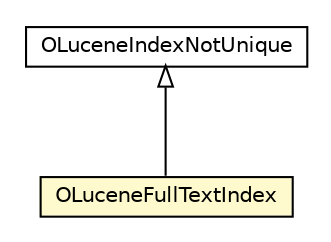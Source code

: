 #!/usr/local/bin/dot
#
# Class diagram 
# Generated by UMLGraph version R5_6-24-gf6e263 (http://www.umlgraph.org/)
#

digraph G {
	edge [fontname="Helvetica",fontsize=10,labelfontname="Helvetica",labelfontsize=10];
	node [fontname="Helvetica",fontsize=10,shape=plaintext];
	nodesep=0.25;
	ranksep=0.5;
	// com.orientechnologies.lucene.index.OLuceneIndexNotUnique
	c4534835 [label=<<table title="com.orientechnologies.lucene.index.OLuceneIndexNotUnique" border="0" cellborder="1" cellspacing="0" cellpadding="2" port="p" href="./OLuceneIndexNotUnique.html">
		<tr><td><table border="0" cellspacing="0" cellpadding="1">
<tr><td align="center" balign="center"> OLuceneIndexNotUnique </td></tr>
		</table></td></tr>
		</table>>, URL="./OLuceneIndexNotUnique.html", fontname="Helvetica", fontcolor="black", fontsize=10.0];
	// com.orientechnologies.lucene.index.OLuceneFullTextIndex
	c4534836 [label=<<table title="com.orientechnologies.lucene.index.OLuceneFullTextIndex" border="0" cellborder="1" cellspacing="0" cellpadding="2" port="p" bgcolor="lemonChiffon" href="./OLuceneFullTextIndex.html">
		<tr><td><table border="0" cellspacing="0" cellpadding="1">
<tr><td align="center" balign="center"> OLuceneFullTextIndex </td></tr>
		</table></td></tr>
		</table>>, URL="./OLuceneFullTextIndex.html", fontname="Helvetica", fontcolor="black", fontsize=10.0];
	//com.orientechnologies.lucene.index.OLuceneFullTextIndex extends com.orientechnologies.lucene.index.OLuceneIndexNotUnique
	c4534835:p -> c4534836:p [dir=back,arrowtail=empty];
}

